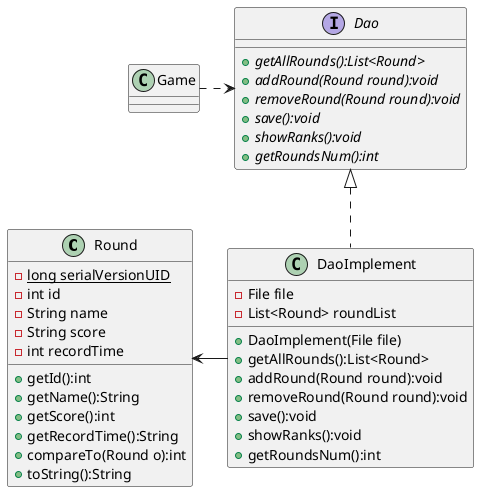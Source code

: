 @startuml
class Round {
- {static} long serialVersionUID
- int id
- String name
- String score
- int recordTime
+ getId():int
+ getName():String
+ getScore():int
+ getRecordTime():String
+ compareTo(Round o):int
+ toString():String
}
class Game {
}
class DaoImplement {
- File file
- List<Round> roundList
+ DaoImplement(File file)
+ getAllRounds():List<Round>
+ addRound(Round round):void
+ removeRound(Round round):void
+ save():void
+ showRanks():void
+ getRoundsNum():int
}
interface Dao {
+ {abstract} getAllRounds():List<Round>
+ {abstract} addRound(Round round):void
+ {abstract} removeRound(Round round):void
+ {abstract} save():void
+ {abstract} showRanks():void
+ {abstract} getRoundsNum():int
}

Game .r.> Dao
Dao <|.. DaoImplement
Round <-r- DaoImplement

@enduml
